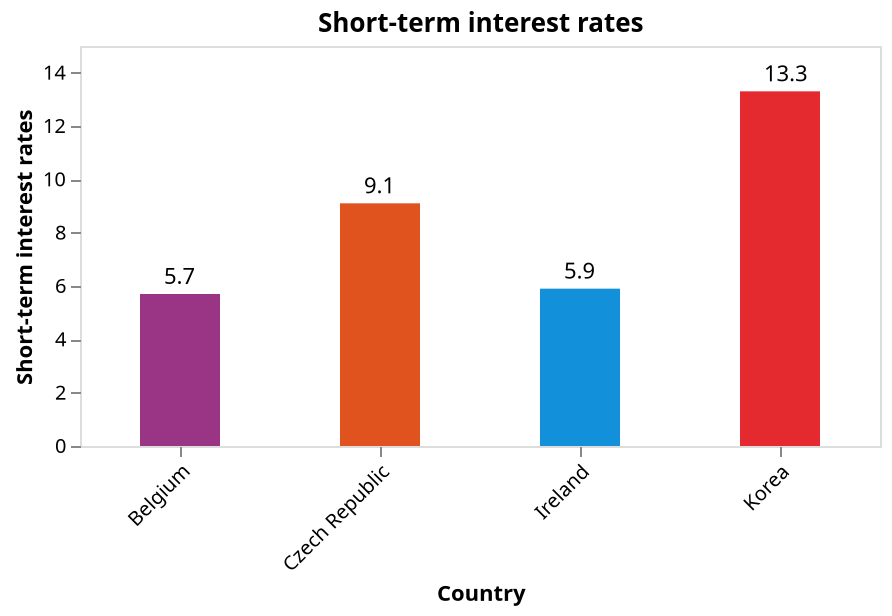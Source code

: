 {
  "$schema": "https://vega.github.io/schema/vega-lite/v5.json",
  "vconcat": [
    {
      "title": "Short-term interest rates",
      "description": "A comparison of the Short-term interest rates across different countries.",
      "width": 400,
      "height": 200,
      "data": {
        "values": [
          {
            "Country": "Belgium",
            "Short-term interest rates": 5.7
          },
          {
            "Country": "Ireland",
            "Short-term interest rates": 5.9
          },
          {
            "Country": "Czech Republic",
            "Short-term interest rates": 9.1
          },
          {
            "Country": "Korea",
            "Short-term interest rates": 13.3
          }
        ]
      },
      "layer": [
        {
          "mark": {
            "type": "bar",
            "color": "#4682b4"
          },
          "encoding": {
            "color": {
              "field": "Country",
              "type": "nominal",
              "legend": null,
              "condition": {
                "test": "datum.Country === 'none'",
                "value": "#000000"
              },
              "scale": {
                "domain": ["Belgium", "Ireland", "Czech Republic", "Korea"],
                "range": ["#9a3585", "#1290da", "#e0531f", "#e52a2f"]
              }
            },
            "opacity": {
              "condition": {
                "test": "datum.Country === 'none'",
                "value": 1
              },
              "value": 1
            },
            "size": {
              "condition": {
                "test": "datum.Country === 'none'",
                "value": 30
              },
              "value": 40
            }
          }
        },
        {
          "mark": {
            "type": "text",
            "align": "left",
            "baseline": "middle",
            "dx": -8,
            "dy": -8,
            "angle": 0,
            "fontSize": 11,
            "color": "black",
            "opacity": 1
          },
          "encoding": {
            "text": {
              "field": "Short-term interest rates",
              "type": "quantitative"
            },
            "color": {
              "value": "#000000"
            }
          }
        }
      ],
      "encoding": {
        "x": {
          "field": "Country",
          "type": "nominal",
          "sort": ["Belgium", "Czech Republic", "Ireland", "Korea"],
          "axis": {
            "grid": false,
            "tickCount": 4,
            "domain": false,
            "labelAngle": -45
          }
        },
        "y": {
          "field": "Short-term interest rates",
          "type": "quantitative",
          "axis": {
            "grid": false,
            "tickCount": 5,
            "domain": false
          },
          "scale": {
            "domain": [0, 15]
          }
        }
      }
    }
  ],
  "name": "Short"
}
